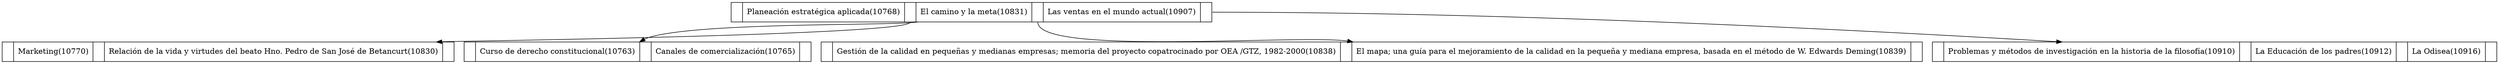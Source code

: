 digraph structs {
node [shape = record]; 1[label="<fo>|<f22>Planeación estratégica aplicada(10768)|<f1> |<f22>El camino y la meta(10831)|<f2> |<f22>Las ventas en el mundo actual(10907)|<f3> "];
1:f0 -> 0 :here;
0[label = "<fo> |<f22> Curso de derecho constitucional(10763) |<f1>  |<f22> Canales de comercialización(10765) |<f2>  "];
1:f1 -> 2 :here;
2[label = "<fo> |<f22> Marketing(10770) |<f1>  |<f22> Relación de la vida y virtudes del beato Hno. Pedro de San José de Betancurt(10830) |<f2>  "];
1:f2 -> 3 :here;
3[label = "<fo> |<f22> Gestión de la calidad en pequeñas y medianas empresas; memoria del proyecto copatrocinado por OEA /GTZ, 1982-2000(10838) |<f1>  |<f22> El mapa; una guía para el mejoramiento de la calidad en la pequeña y mediana empresa, basada en el método de W. Edwards Deming(10839) |<f2>  "];
1:f3 -> 4 :here;
4[label = "<fo> |<f22> Problemas y métodos de investigación en la historia de la filosofía(10910) |<f1>  |<f22> La Educación de los padres(10912) |<f2>  |<f22> La Odisea(10916) |<f3>  "];
}